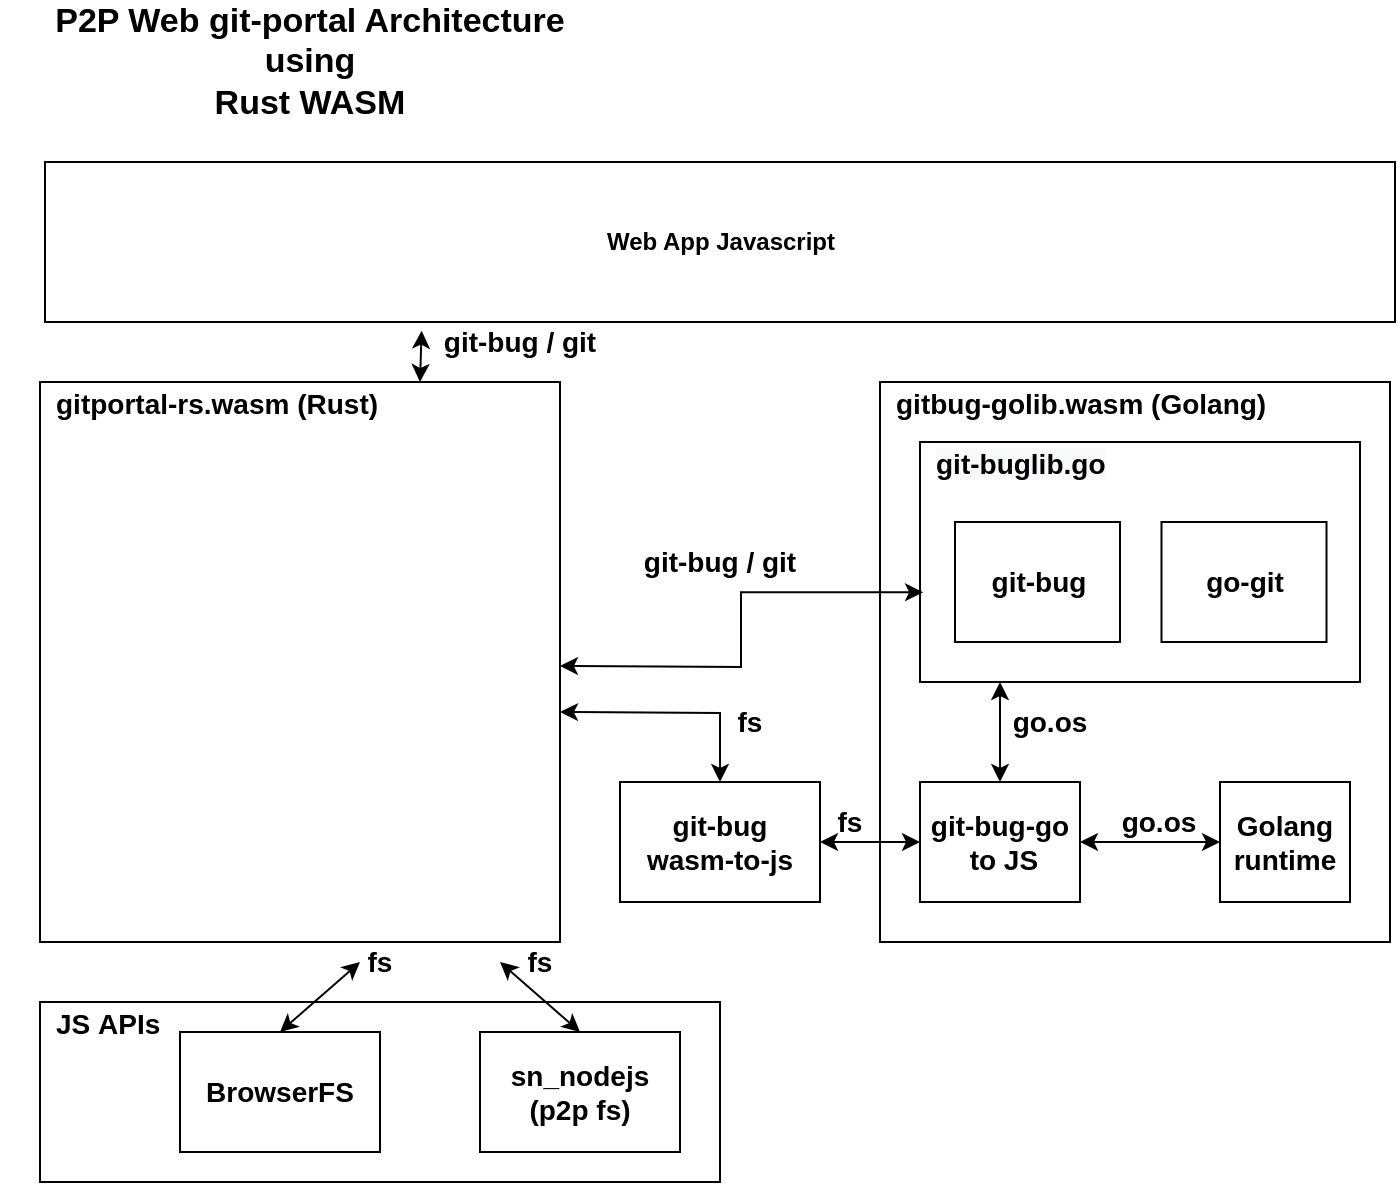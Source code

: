 <mxfile version="13.7.9" type="device"><diagram id="17GmWSGIDWfA2LXUo1rL" name="Page-1"><mxGraphModel dx="1131" dy="674" grid="1" gridSize="10" guides="1" tooltips="1" connect="1" arrows="1" fold="1" page="1" pageScale="1" pageWidth="827" pageHeight="1169" math="0" shadow="0"><root><mxCell id="0"/><mxCell id="1" parent="0"/><mxCell id="BwfgrZNBvX8vQSniwoyQ-20" value="JS&amp;nbsp;APIs" style="rounded=0;fontStyle=1;align=left;html=1;whiteSpace=wrap;labelPosition=center;verticalLabelPosition=top;verticalAlign=bottom;horizontal=1;spacingTop=0;spacingBottom=0;spacingLeft=28;fontSize=14;spacing=-20;" vertex="1" parent="1"><mxGeometry x="80" y="510" width="340" height="90" as="geometry"/></mxCell><mxCell id="YCHu6YIZR2aF-yiaza_q-2" value="Web App Javascript" style="rounded=0;whiteSpace=wrap;html=1;fontStyle=1" parent="1" vertex="1"><mxGeometry x="82.5" y="90" width="675" height="80" as="geometry"/></mxCell><mxCell id="cx3qnBezj5rwGTwtdpWr-41" value="P2P Web git-portal Architecture&lt;br&gt;using &lt;br&gt;Rust WASM" style="text;html=1;strokeColor=none;fillColor=none;align=center;verticalAlign=middle;whiteSpace=wrap;rounded=0;fontStyle=1;fontSize=17;" parent="1" vertex="1"><mxGeometry x="60" y="30" width="310" height="20" as="geometry"/></mxCell><mxCell id="BwfgrZNBvX8vQSniwoyQ-2" value="gitportal-rs.wasm (Rust)" style="rounded=0;fontStyle=1;align=left;html=1;whiteSpace=wrap;labelPosition=center;verticalLabelPosition=top;verticalAlign=bottom;horizontal=1;spacingTop=0;spacingBottom=0;spacingLeft=28;fontSize=14;spacing=-20;" vertex="1" parent="1"><mxGeometry x="80" y="200" width="260" height="280" as="geometry"/></mxCell><mxCell id="BwfgrZNBvX8vQSniwoyQ-3" value="gitbug-golib.wasm (Golang)" style="rounded=0;fontStyle=1;align=left;html=1;whiteSpace=wrap;labelPosition=center;verticalLabelPosition=top;verticalAlign=bottom;horizontal=1;spacingTop=0;spacingBottom=0;spacingLeft=28;fontSize=14;spacing=-20;" vertex="1" parent="1"><mxGeometry x="500" y="200" width="255" height="280" as="geometry"/></mxCell><mxCell id="BwfgrZNBvX8vQSniwoyQ-4" value="&lt;b&gt;git-bug&lt;br&gt;wasm-to-js&lt;/b&gt;" style="rounded=0;whiteSpace=wrap;html=1;fontSize=14;align=center;" vertex="1" parent="1"><mxGeometry x="370" y="400" width="100" height="60" as="geometry"/></mxCell><mxCell id="BwfgrZNBvX8vQSniwoyQ-32" style="edgeStyle=orthogonalEdgeStyle;rounded=0;orthogonalLoop=1;jettySize=auto;html=1;fontSize=14;startArrow=classic;startFill=1;entryX=0.5;entryY=0;entryDx=0;entryDy=0;" edge="1" parent="1" target="BwfgrZNBvX8vQSniwoyQ-4"><mxGeometry relative="1" as="geometry"><mxPoint x="420" y="330.167" as="targetPoint"/><mxPoint x="340" y="365" as="sourcePoint"/></mxGeometry></mxCell><mxCell id="BwfgrZNBvX8vQSniwoyQ-13" value="&lt;b&gt;Golang&lt;br&gt;runtime&lt;br&gt;&lt;/b&gt;" style="rounded=0;whiteSpace=wrap;html=1;fontSize=14;align=center;" vertex="1" parent="1"><mxGeometry x="670" y="400" width="65" height="60" as="geometry"/></mxCell><mxCell id="BwfgrZNBvX8vQSniwoyQ-14" value="&lt;b&gt;git-bug-go&lt;br&gt;&amp;nbsp;to JS&lt;br&gt;&lt;/b&gt;" style="rounded=0;whiteSpace=wrap;html=1;fontSize=14;align=center;" vertex="1" parent="1"><mxGeometry x="520" y="400" width="80" height="60" as="geometry"/></mxCell><mxCell id="BwfgrZNBvX8vQSniwoyQ-15" value="&lt;b&gt;BrowserFS&lt;br&gt;&lt;/b&gt;" style="rounded=0;whiteSpace=wrap;html=1;fontSize=14;align=center;" vertex="1" parent="1"><mxGeometry x="150" y="525" width="100" height="60" as="geometry"/></mxCell><mxCell id="BwfgrZNBvX8vQSniwoyQ-16" value="&lt;b&gt;sn_nodejs&lt;br&gt;(p2p fs)&lt;br&gt;&lt;/b&gt;" style="rounded=0;whiteSpace=wrap;html=1;fontSize=14;align=center;" vertex="1" parent="1"><mxGeometry x="300" y="525" width="100" height="60" as="geometry"/></mxCell><mxCell id="BwfgrZNBvX8vQSniwoyQ-17" value="&lt;meta charset=&quot;utf-8&quot;&gt;&lt;b style=&quot;color: rgb(0, 0, 0); font-family: helvetica; font-size: 14px; font-style: normal; letter-spacing: normal; text-align: center; text-indent: 0px; text-transform: none; word-spacing: 0px; background-color: rgb(248, 249, 250);&quot;&gt;git-buglib.go&lt;/b&gt;" style="rounded=0;fontStyle=1;align=left;html=1;whiteSpace=wrap;labelPosition=center;verticalLabelPosition=top;verticalAlign=bottom;horizontal=1;spacingTop=0;spacingBottom=0;spacingLeft=28;fontSize=14;spacing=-20;" vertex="1" parent="1"><mxGeometry x="520" y="230" width="220" height="120" as="geometry"/></mxCell><mxCell id="BwfgrZNBvX8vQSniwoyQ-18" value="&lt;b&gt;go-git&lt;br&gt;&lt;/b&gt;" style="rounded=0;whiteSpace=wrap;html=1;fontSize=14;align=center;" vertex="1" parent="1"><mxGeometry x="640.75" y="270" width="82.5" height="60" as="geometry"/></mxCell><mxCell id="BwfgrZNBvX8vQSniwoyQ-19" value="&lt;b&gt;git-bug&lt;br&gt;&lt;/b&gt;" style="rounded=0;whiteSpace=wrap;html=1;fontSize=14;align=center;" vertex="1" parent="1"><mxGeometry x="537.5" y="270" width="82.5" height="60" as="geometry"/></mxCell><mxCell id="BwfgrZNBvX8vQSniwoyQ-25" value="" style="endArrow=classic;startArrow=classic;html=1;fontSize=14;exitX=0.5;exitY=0;exitDx=0;exitDy=0;" edge="1" parent="1" source="BwfgrZNBvX8vQSniwoyQ-14"><mxGeometry width="50" height="50" relative="1" as="geometry"><mxPoint x="440" y="320" as="sourcePoint"/><mxPoint x="560" y="350" as="targetPoint"/></mxGeometry></mxCell><mxCell id="BwfgrZNBvX8vQSniwoyQ-27" value="" style="endArrow=classic;startArrow=classic;html=1;fontSize=14;exitX=0;exitY=0.5;exitDx=0;exitDy=0;entryX=1;entryY=0.5;entryDx=0;entryDy=0;" edge="1" parent="1" source="BwfgrZNBvX8vQSniwoyQ-13" target="BwfgrZNBvX8vQSniwoyQ-14"><mxGeometry width="50" height="50" relative="1" as="geometry"><mxPoint x="570" y="410" as="sourcePoint"/><mxPoint x="570" y="360" as="targetPoint"/></mxGeometry></mxCell><mxCell id="BwfgrZNBvX8vQSniwoyQ-28" value="" style="endArrow=classic;startArrow=classic;html=1;fontSize=14;exitX=0;exitY=0.5;exitDx=0;exitDy=0;entryX=1;entryY=0.5;entryDx=0;entryDy=0;" edge="1" parent="1" source="BwfgrZNBvX8vQSniwoyQ-14" target="BwfgrZNBvX8vQSniwoyQ-4"><mxGeometry width="50" height="50" relative="1" as="geometry"><mxPoint x="580" y="420" as="sourcePoint"/><mxPoint x="580" y="370" as="targetPoint"/></mxGeometry></mxCell><mxCell id="BwfgrZNBvX8vQSniwoyQ-30" value="" style="endArrow=classic;startArrow=classic;html=1;fontSize=14;exitX=0.5;exitY=0;exitDx=0;exitDy=0;" edge="1" parent="1" source="BwfgrZNBvX8vQSniwoyQ-15"><mxGeometry width="50" height="50" relative="1" as="geometry"><mxPoint x="330" y="500" as="sourcePoint"/><mxPoint x="240" y="490" as="targetPoint"/></mxGeometry></mxCell><mxCell id="BwfgrZNBvX8vQSniwoyQ-34" value="" style="endArrow=classic;startArrow=classic;html=1;fontSize=14;entryX=0.5;entryY=0;entryDx=0;entryDy=0;exitX=0;exitY=0.5;exitDx=0;exitDy=0;" edge="1" parent="1" source="BwfgrZNBvX8vQSniwoyQ-36" target="BwfgrZNBvX8vQSniwoyQ-16"><mxGeometry width="50" height="50" relative="1" as="geometry"><mxPoint x="280" y="457" as="sourcePoint"/><mxPoint x="269.92" y="470.12" as="targetPoint"/></mxGeometry></mxCell><mxCell id="BwfgrZNBvX8vQSniwoyQ-35" value="fs" style="text;html=1;strokeColor=none;fillColor=none;align=center;verticalAlign=middle;whiteSpace=wrap;rounded=0;fontSize=14;fontStyle=1" vertex="1" parent="1"><mxGeometry x="230" y="480" width="40" height="20" as="geometry"/></mxCell><mxCell id="BwfgrZNBvX8vQSniwoyQ-36" value="fs" style="text;html=1;strokeColor=none;fillColor=none;align=center;verticalAlign=middle;whiteSpace=wrap;rounded=0;fontSize=14;fontStyle=1" vertex="1" parent="1"><mxGeometry x="310" y="480" width="40" height="20" as="geometry"/></mxCell><mxCell id="BwfgrZNBvX8vQSniwoyQ-37" value="go.os" style="text;html=1;strokeColor=none;fillColor=none;align=center;verticalAlign=middle;whiteSpace=wrap;rounded=0;fontSize=14;fontStyle=1" vertex="1" parent="1"><mxGeometry x="550" y="360" width="70" height="20" as="geometry"/></mxCell><mxCell id="BwfgrZNBvX8vQSniwoyQ-39" value="" style="endArrow=classic;startArrow=classic;html=1;fontSize=14;exitX=0.279;exitY=1.054;exitDx=0;exitDy=0;exitPerimeter=0;" edge="1" parent="1" source="YCHu6YIZR2aF-yiaza_q-2"><mxGeometry width="50" height="50" relative="1" as="geometry"><mxPoint x="270.72" y="296.85" as="sourcePoint"/><mxPoint x="270" y="200" as="targetPoint"/></mxGeometry></mxCell><mxCell id="BwfgrZNBvX8vQSniwoyQ-43" value="git-bug / git" style="text;html=1;strokeColor=none;fillColor=none;align=center;verticalAlign=middle;whiteSpace=wrap;rounded=0;fontSize=14;fontStyle=1" vertex="1" parent="1"><mxGeometry x="360" y="280" width="120" height="20" as="geometry"/></mxCell><mxCell id="BwfgrZNBvX8vQSniwoyQ-44" value="git-bug / git" style="text;html=1;strokeColor=none;fillColor=none;align=center;verticalAlign=middle;whiteSpace=wrap;rounded=0;fontSize=14;fontStyle=1" vertex="1" parent="1"><mxGeometry x="270" y="170" width="100" height="20" as="geometry"/></mxCell><mxCell id="BwfgrZNBvX8vQSniwoyQ-45" value="go.os" style="text;html=1;strokeColor=none;fillColor=none;align=center;verticalAlign=middle;whiteSpace=wrap;rounded=0;fontSize=14;fontStyle=1" vertex="1" parent="1"><mxGeometry x="620" y="410" width="39" height="20" as="geometry"/></mxCell><mxCell id="BwfgrZNBvX8vQSniwoyQ-47" value="fs" style="text;html=1;strokeColor=none;fillColor=none;align=center;verticalAlign=middle;whiteSpace=wrap;rounded=0;fontSize=14;fontStyle=1" vertex="1" parent="1"><mxGeometry x="470" y="410" width="30" height="20" as="geometry"/></mxCell><mxCell id="BwfgrZNBvX8vQSniwoyQ-48" style="edgeStyle=orthogonalEdgeStyle;rounded=0;orthogonalLoop=1;jettySize=auto;html=1;fontSize=14;startArrow=classic;startFill=1;entryX=0.007;entryY=0.626;entryDx=0;entryDy=0;entryPerimeter=0;" edge="1" parent="1" target="BwfgrZNBvX8vQSniwoyQ-17"><mxGeometry relative="1" as="geometry"><mxPoint x="430" y="410" as="targetPoint"/><mxPoint x="340" y="342" as="sourcePoint"/></mxGeometry></mxCell><mxCell id="BwfgrZNBvX8vQSniwoyQ-49" value="fs" style="text;html=1;strokeColor=none;fillColor=none;align=center;verticalAlign=middle;whiteSpace=wrap;rounded=0;fontSize=14;fontStyle=1" vertex="1" parent="1"><mxGeometry x="420" y="360" width="30" height="20" as="geometry"/></mxCell></root></mxGraphModel></diagram></mxfile>